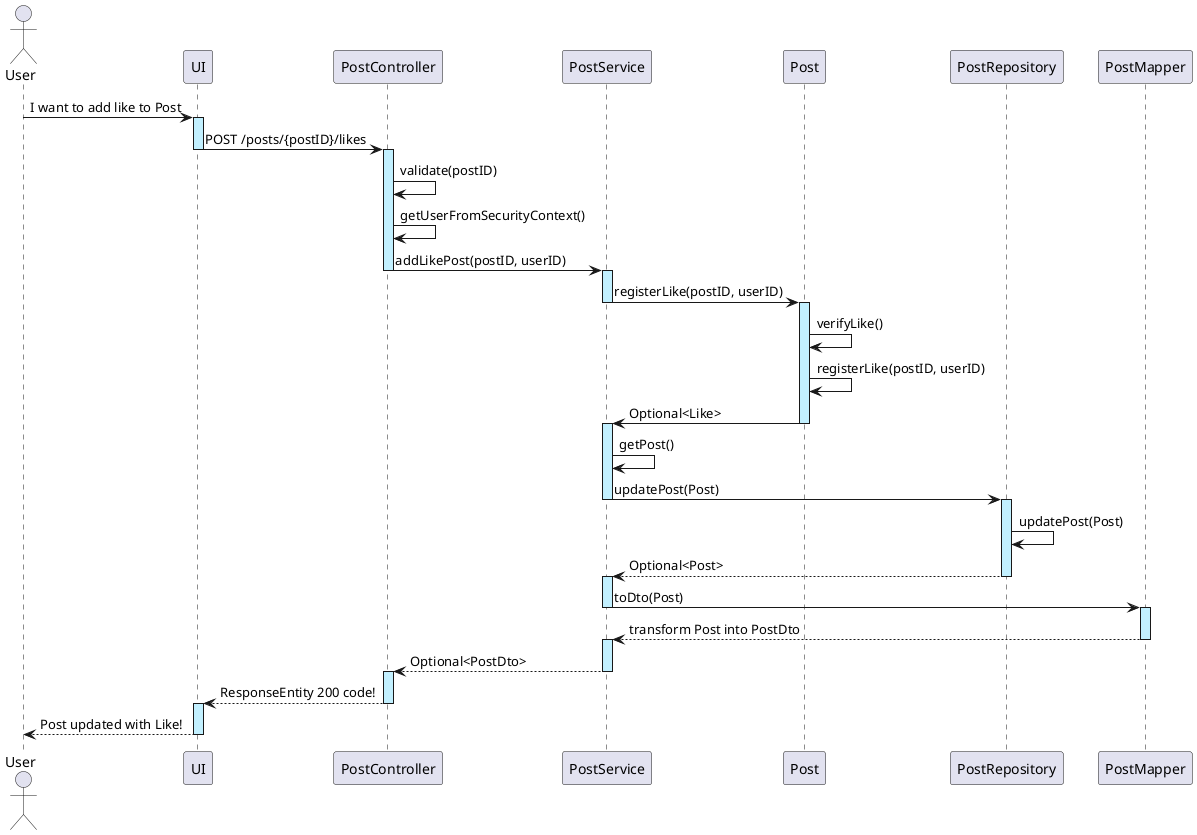 @startuml


actor User

User -> UI ++ #application: I want to add like to Post
UI -> PostController --++ #application :  POST /posts/{postID}/likes
PostController -> PostController #application: validate(postID)
PostController -> PostController #application: getUserFromSecurityContext()
PostController -> PostService --++ #application: addLikePost(postID, userID)
PostService -> Post --++ #application: registerLike(postID, userID)
Post -> Post: verifyLike()
Post -> Post #application: registerLike(postID, userID)
Post -> PostService --++ #application: Optional<Like>
PostService -> PostService: getPost()
PostService -> PostRepository --++ #application: updatePost(Post)
PostRepository -> PostRepository #application: updatePost(Post)
PostRepository --> PostService --++ #application: Optional<Post>
PostService -> PostMapper --++ #application: toDto(Post)
PostMapper --> PostService --++ #application: transform Post into PostDto
PostService --> PostController --++ #application: Optional<PostDto>
PostController --> UI --++ #application: ResponseEntity 200 code!
UI --> User -- #application: Post updated with Like!


@enduml